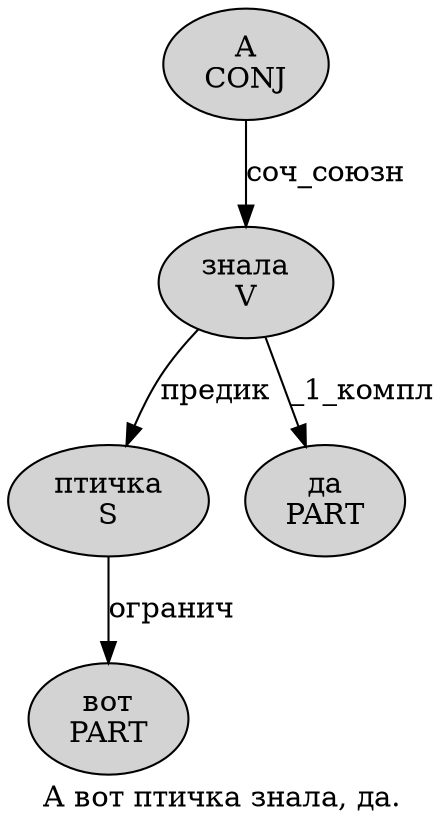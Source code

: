 digraph SENTENCE_377 {
	graph [label="А вот птичка знала, да."]
	node [style=filled]
		0 [label="А
CONJ" color="" fillcolor=lightgray penwidth=1 shape=ellipse]
		1 [label="вот
PART" color="" fillcolor=lightgray penwidth=1 shape=ellipse]
		2 [label="птичка
S" color="" fillcolor=lightgray penwidth=1 shape=ellipse]
		3 [label="знала
V" color="" fillcolor=lightgray penwidth=1 shape=ellipse]
		5 [label="да
PART" color="" fillcolor=lightgray penwidth=1 shape=ellipse]
			2 -> 1 [label="огранич"]
			0 -> 3 [label="соч_союзн"]
			3 -> 2 [label="предик"]
			3 -> 5 [label="_1_компл"]
}